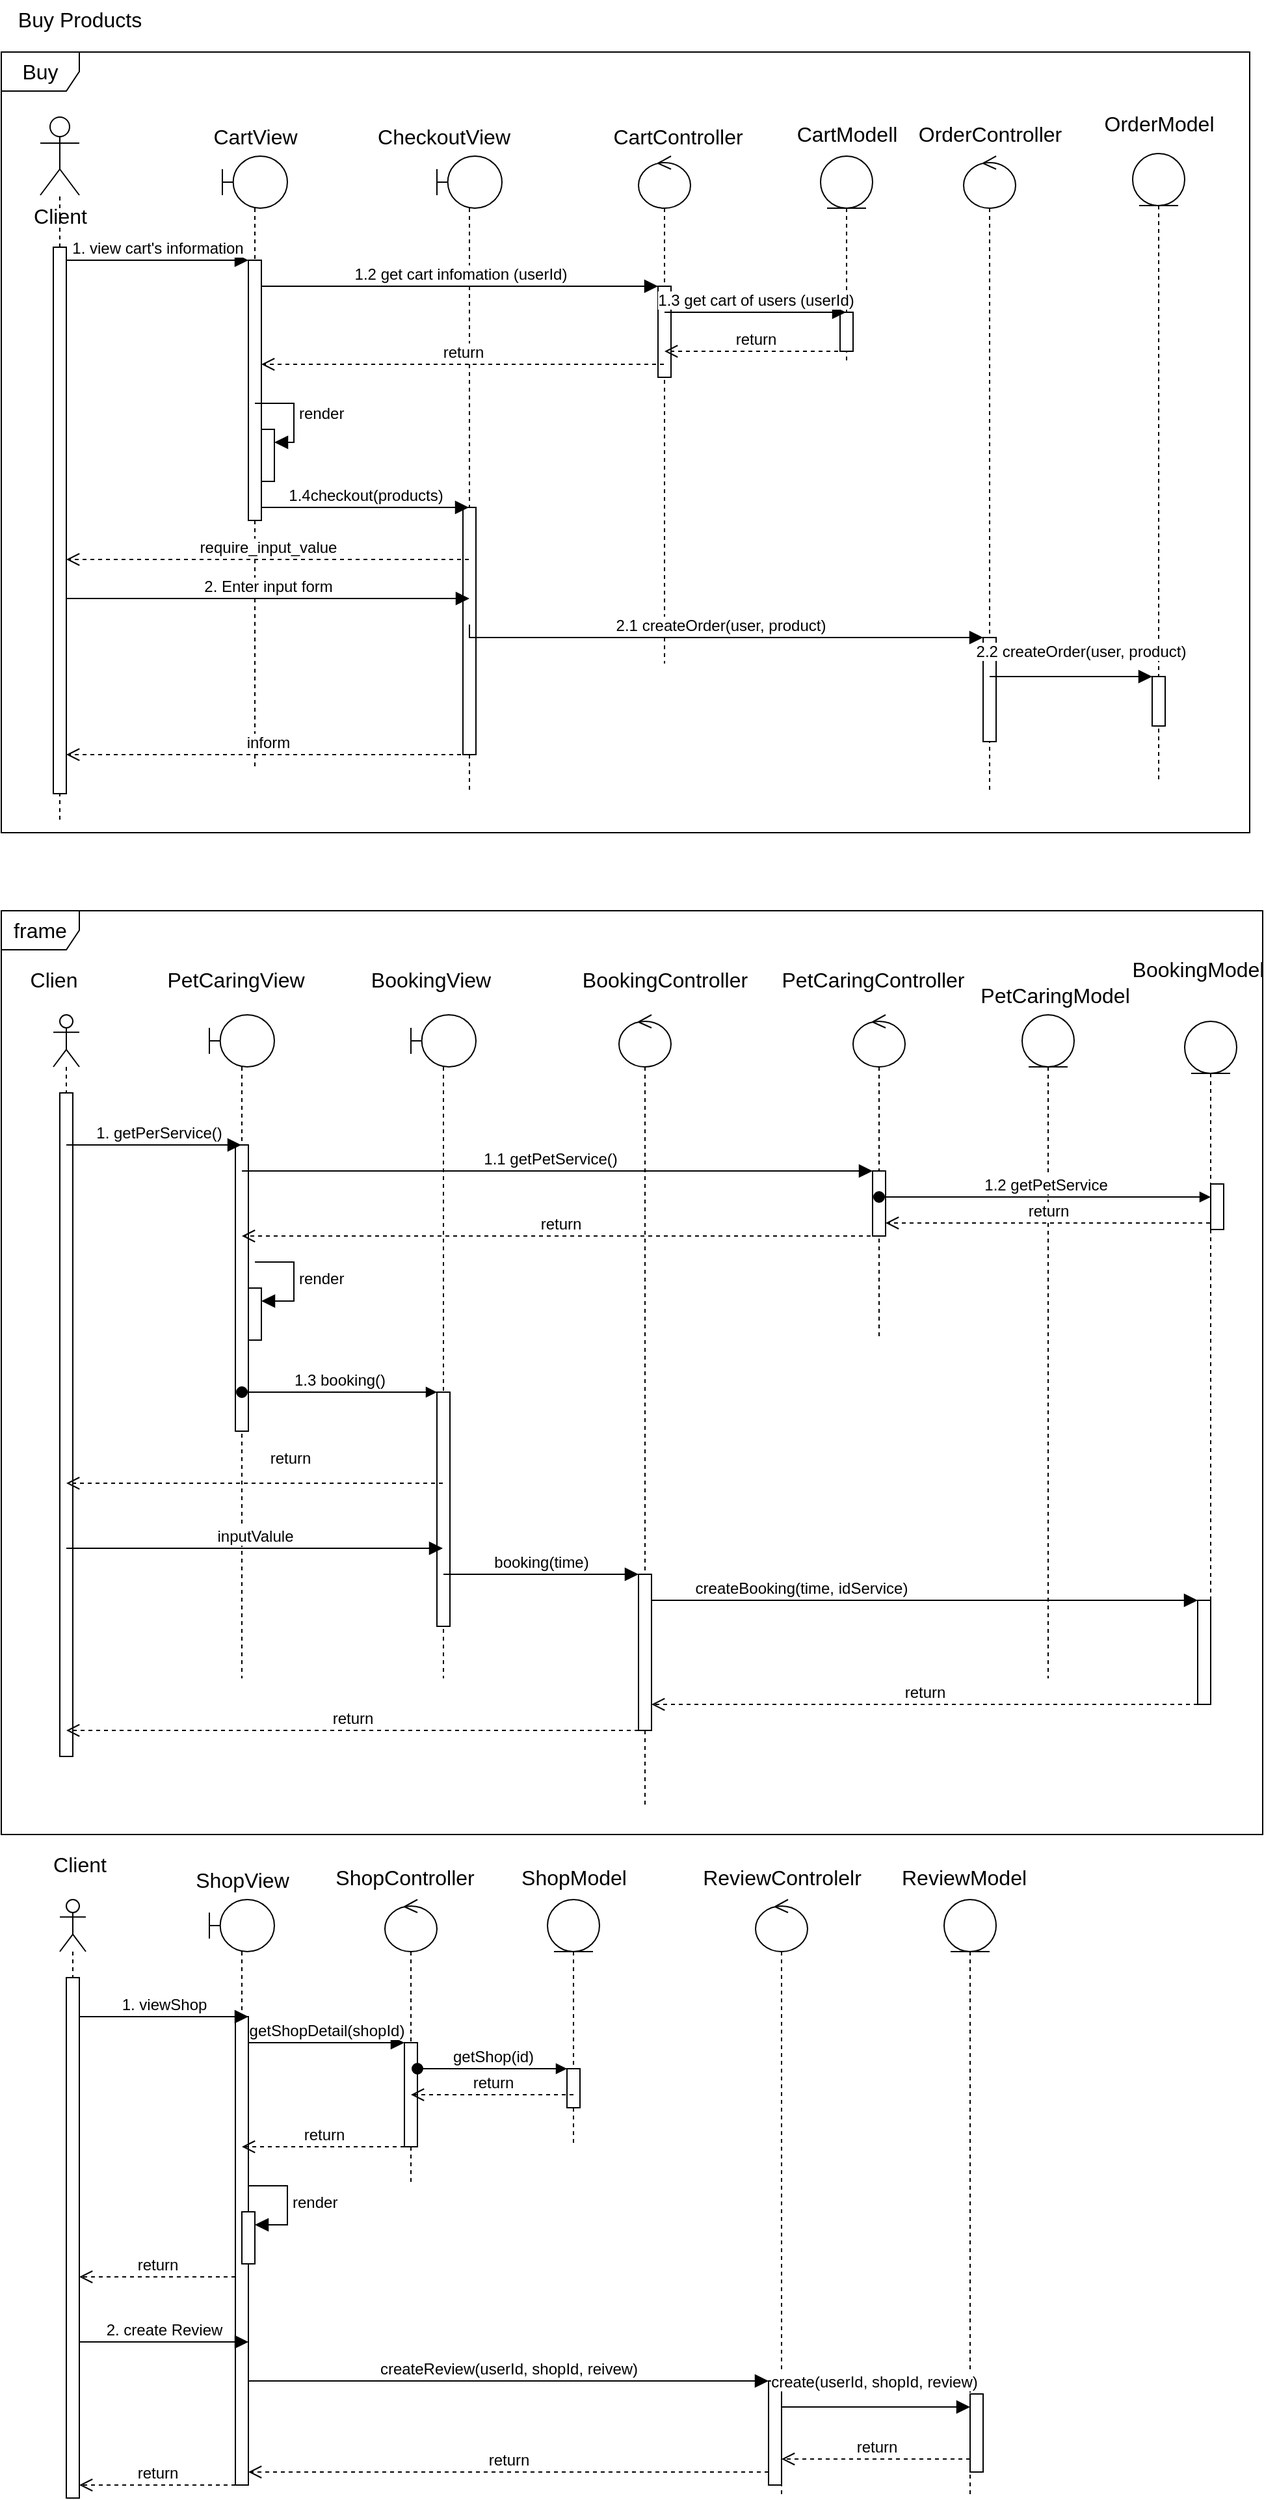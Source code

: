 <mxfile version="21.5.1" type="google">
  <diagram name="Page-1" id="2YBvvXClWsGukQMizWep">
    <mxGraphModel dx="1101" dy="1610" grid="1" gridSize="10" guides="1" tooltips="1" connect="1" arrows="1" fold="1" page="1" pageScale="1" pageWidth="850" pageHeight="1100" math="0" shadow="0">
      <root>
        <mxCell id="0" />
        <mxCell id="1" parent="0" />
        <mxCell id="BdEMzHyVJXGGS6ea9Wbk-1" value="Client" style="shape=umlActor;verticalLabelPosition=bottom;verticalAlign=top;html=1;outlineConnect=0;fontSize=16;" parent="1" vertex="1">
          <mxGeometry x="70" y="40" width="30" height="60" as="geometry" />
        </mxCell>
        <mxCell id="BdEMzHyVJXGGS6ea9Wbk-2" value="" style="endArrow=none;dashed=1;html=1;rounded=0;fontSize=12;startSize=8;endSize=8;curved=1;" parent="1" source="BdEMzHyVJXGGS6ea9Wbk-37" target="BdEMzHyVJXGGS6ea9Wbk-1" edge="1">
          <mxGeometry width="50" height="50" relative="1" as="geometry">
            <mxPoint x="85" y="400" as="sourcePoint" />
            <mxPoint x="260" y="280" as="targetPoint" />
          </mxGeometry>
        </mxCell>
        <mxCell id="BdEMzHyVJXGGS6ea9Wbk-13" value="" style="shape=umlLifeline;perimeter=lifelinePerimeter;whiteSpace=wrap;html=1;container=1;dropTarget=0;collapsible=0;recursiveResize=0;outlineConnect=0;portConstraint=eastwest;newEdgeStyle={&quot;edgeStyle&quot;:&quot;elbowEdgeStyle&quot;,&quot;elbow&quot;:&quot;vertical&quot;,&quot;curved&quot;:0,&quot;rounded&quot;:0};participant=umlBoundary;fontSize=16;" parent="1" vertex="1">
          <mxGeometry x="210" y="70" width="50" height="470" as="geometry" />
        </mxCell>
        <mxCell id="BdEMzHyVJXGGS6ea9Wbk-17" value="" style="html=1;points=[];perimeter=orthogonalPerimeter;outlineConnect=0;targetShapes=umlLifeline;portConstraint=eastwest;newEdgeStyle={&quot;edgeStyle&quot;:&quot;elbowEdgeStyle&quot;,&quot;elbow&quot;:&quot;vertical&quot;,&quot;curved&quot;:0,&quot;rounded&quot;:0};fontSize=16;" parent="BdEMzHyVJXGGS6ea9Wbk-13" vertex="1">
          <mxGeometry x="20" y="80" width="10" height="200" as="geometry" />
        </mxCell>
        <mxCell id="BdEMzHyVJXGGS6ea9Wbk-33" value="" style="html=1;points=[];perimeter=orthogonalPerimeter;outlineConnect=0;targetShapes=umlLifeline;portConstraint=eastwest;newEdgeStyle={&quot;edgeStyle&quot;:&quot;elbowEdgeStyle&quot;,&quot;elbow&quot;:&quot;vertical&quot;,&quot;curved&quot;:0,&quot;rounded&quot;:0};fontSize=16;" parent="BdEMzHyVJXGGS6ea9Wbk-13" vertex="1">
          <mxGeometry x="30" y="210" width="10" height="40" as="geometry" />
        </mxCell>
        <mxCell id="BdEMzHyVJXGGS6ea9Wbk-34" value="render" style="html=1;align=left;spacingLeft=2;endArrow=block;rounded=0;edgeStyle=orthogonalEdgeStyle;curved=0;rounded=0;fontSize=12;startSize=8;endSize=8;" parent="BdEMzHyVJXGGS6ea9Wbk-13" target="BdEMzHyVJXGGS6ea9Wbk-33" edge="1">
          <mxGeometry relative="1" as="geometry">
            <mxPoint x="25" y="190" as="sourcePoint" />
            <Array as="points">
              <mxPoint x="55" y="220" />
            </Array>
          </mxGeometry>
        </mxCell>
        <mxCell id="BdEMzHyVJXGGS6ea9Wbk-14" value="CartView" style="text;html=1;align=center;verticalAlign=middle;resizable=0;points=[];autosize=1;strokeColor=none;fillColor=none;fontSize=16;" parent="1" vertex="1">
          <mxGeometry x="190" y="40" width="90" height="30" as="geometry" />
        </mxCell>
        <mxCell id="BdEMzHyVJXGGS6ea9Wbk-15" value="" style="shape=umlLifeline;perimeter=lifelinePerimeter;whiteSpace=wrap;html=1;container=1;dropTarget=0;collapsible=0;recursiveResize=0;outlineConnect=0;portConstraint=eastwest;newEdgeStyle={&quot;edgeStyle&quot;:&quot;elbowEdgeStyle&quot;,&quot;elbow&quot;:&quot;vertical&quot;,&quot;curved&quot;:0,&quot;rounded&quot;:0};participant=umlBoundary;fontSize=16;size=40;" parent="1" vertex="1">
          <mxGeometry x="375" y="70" width="50" height="490" as="geometry" />
        </mxCell>
        <mxCell id="BdEMzHyVJXGGS6ea9Wbk-36" value="" style="html=1;points=[];perimeter=orthogonalPerimeter;outlineConnect=0;targetShapes=umlLifeline;portConstraint=eastwest;newEdgeStyle={&quot;edgeStyle&quot;:&quot;elbowEdgeStyle&quot;,&quot;elbow&quot;:&quot;vertical&quot;,&quot;curved&quot;:0,&quot;rounded&quot;:0};fontSize=16;" parent="BdEMzHyVJXGGS6ea9Wbk-15" vertex="1">
          <mxGeometry x="20" y="270" width="10" height="190" as="geometry" />
        </mxCell>
        <mxCell id="BdEMzHyVJXGGS6ea9Wbk-16" value="CheckoutView" style="text;html=1;align=center;verticalAlign=middle;resizable=0;points=[];autosize=1;strokeColor=none;fillColor=none;fontSize=16;" parent="1" vertex="1">
          <mxGeometry x="315" y="40" width="130" height="30" as="geometry" />
        </mxCell>
        <mxCell id="BdEMzHyVJXGGS6ea9Wbk-18" value="1. view cart&#39;s information" style="html=1;verticalAlign=bottom;endArrow=block;edgeStyle=elbowEdgeStyle;elbow=vertical;curved=0;rounded=0;fontSize=12;startSize=8;endSize=8;" parent="1" target="BdEMzHyVJXGGS6ea9Wbk-17" edge="1">
          <mxGeometry width="80" relative="1" as="geometry">
            <mxPoint x="90" y="150" as="sourcePoint" />
            <mxPoint x="440" y="280" as="targetPoint" />
          </mxGeometry>
        </mxCell>
        <mxCell id="BdEMzHyVJXGGS6ea9Wbk-19" value="" style="shape=umlLifeline;perimeter=lifelinePerimeter;whiteSpace=wrap;html=1;container=1;dropTarget=0;collapsible=0;recursiveResize=0;outlineConnect=0;portConstraint=eastwest;newEdgeStyle={&quot;edgeStyle&quot;:&quot;elbowEdgeStyle&quot;,&quot;elbow&quot;:&quot;vertical&quot;,&quot;curved&quot;:0,&quot;rounded&quot;:0};participant=umlControl;fontSize=16;size=40;" parent="1" vertex="1">
          <mxGeometry x="530" y="70" width="40" height="390" as="geometry" />
        </mxCell>
        <mxCell id="BdEMzHyVJXGGS6ea9Wbk-21" value="" style="html=1;points=[];perimeter=orthogonalPerimeter;outlineConnect=0;targetShapes=umlLifeline;portConstraint=eastwest;newEdgeStyle={&quot;edgeStyle&quot;:&quot;elbowEdgeStyle&quot;,&quot;elbow&quot;:&quot;vertical&quot;,&quot;curved&quot;:0,&quot;rounded&quot;:0};fontSize=16;" parent="BdEMzHyVJXGGS6ea9Wbk-19" vertex="1">
          <mxGeometry x="15" y="100" width="10" height="70" as="geometry" />
        </mxCell>
        <mxCell id="BdEMzHyVJXGGS6ea9Wbk-20" value="CartController" style="text;html=1;align=center;verticalAlign=middle;resizable=0;points=[];autosize=1;strokeColor=none;fillColor=none;fontSize=16;" parent="1" vertex="1">
          <mxGeometry x="500" y="40" width="120" height="30" as="geometry" />
        </mxCell>
        <mxCell id="BdEMzHyVJXGGS6ea9Wbk-22" value="1.2 get cart infomation (userId)" style="html=1;verticalAlign=bottom;endArrow=block;edgeStyle=elbowEdgeStyle;elbow=vertical;curved=0;rounded=0;fontSize=12;startSize=8;endSize=8;" parent="1" source="BdEMzHyVJXGGS6ea9Wbk-17" target="BdEMzHyVJXGGS6ea9Wbk-21" edge="1">
          <mxGeometry width="80" relative="1" as="geometry">
            <mxPoint x="360" y="280" as="sourcePoint" />
            <mxPoint x="440" y="280" as="targetPoint" />
            <Array as="points">
              <mxPoint x="460" y="170" />
              <mxPoint x="370" y="180" />
              <mxPoint x="290" y="210" />
            </Array>
          </mxGeometry>
        </mxCell>
        <mxCell id="BdEMzHyVJXGGS6ea9Wbk-26" value="" style="shape=umlLifeline;perimeter=lifelinePerimeter;whiteSpace=wrap;html=1;container=1;dropTarget=0;collapsible=0;recursiveResize=0;outlineConnect=0;portConstraint=eastwest;newEdgeStyle={&quot;edgeStyle&quot;:&quot;elbowEdgeStyle&quot;,&quot;elbow&quot;:&quot;vertical&quot;,&quot;curved&quot;:0,&quot;rounded&quot;:0};participant=umlEntity;fontSize=16;" parent="1" vertex="1">
          <mxGeometry x="670" y="70" width="40" height="160" as="geometry" />
        </mxCell>
        <mxCell id="BdEMzHyVJXGGS6ea9Wbk-28" value="" style="html=1;points=[];perimeter=orthogonalPerimeter;outlineConnect=0;targetShapes=umlLifeline;portConstraint=eastwest;newEdgeStyle={&quot;edgeStyle&quot;:&quot;elbowEdgeStyle&quot;,&quot;elbow&quot;:&quot;vertical&quot;,&quot;curved&quot;:0,&quot;rounded&quot;:0};fontSize=16;" parent="BdEMzHyVJXGGS6ea9Wbk-26" vertex="1">
          <mxGeometry x="15" y="120" width="10" height="30" as="geometry" />
        </mxCell>
        <mxCell id="BdEMzHyVJXGGS6ea9Wbk-27" value="CartModell" style="text;html=1;align=center;verticalAlign=middle;resizable=0;points=[];autosize=1;strokeColor=none;fillColor=none;fontSize=16;" parent="1" vertex="1">
          <mxGeometry x="640" y="38" width="100" height="30" as="geometry" />
        </mxCell>
        <mxCell id="BdEMzHyVJXGGS6ea9Wbk-30" value="1.3 get cart of users (userId)" style="html=1;verticalAlign=bottom;endArrow=block;edgeStyle=elbowEdgeStyle;elbow=vertical;curved=0;rounded=0;fontSize=12;startSize=8;endSize=8;" parent="1" source="BdEMzHyVJXGGS6ea9Wbk-19" target="BdEMzHyVJXGGS6ea9Wbk-26" edge="1">
          <mxGeometry width="80" relative="1" as="geometry">
            <mxPoint x="360" y="280" as="sourcePoint" />
            <mxPoint x="440" y="280" as="targetPoint" />
            <Array as="points">
              <mxPoint x="600" y="190" />
            </Array>
          </mxGeometry>
        </mxCell>
        <mxCell id="BdEMzHyVJXGGS6ea9Wbk-31" value="return" style="html=1;verticalAlign=bottom;endArrow=open;dashed=1;endSize=8;edgeStyle=elbowEdgeStyle;elbow=vertical;curved=0;rounded=0;fontSize=12;" parent="1" source="BdEMzHyVJXGGS6ea9Wbk-26" target="BdEMzHyVJXGGS6ea9Wbk-19" edge="1">
          <mxGeometry relative="1" as="geometry">
            <mxPoint x="440" y="280" as="sourcePoint" />
            <mxPoint x="360" y="280" as="targetPoint" />
            <Array as="points">
              <mxPoint x="620" y="220" />
            </Array>
          </mxGeometry>
        </mxCell>
        <mxCell id="BdEMzHyVJXGGS6ea9Wbk-32" value="return" style="html=1;verticalAlign=bottom;endArrow=open;dashed=1;endSize=8;edgeStyle=elbowEdgeStyle;elbow=vertical;curved=0;rounded=0;fontSize=12;" parent="1" source="BdEMzHyVJXGGS6ea9Wbk-19" target="BdEMzHyVJXGGS6ea9Wbk-17" edge="1">
          <mxGeometry relative="1" as="geometry">
            <mxPoint x="440" y="280" as="sourcePoint" />
            <mxPoint x="230" y="220" as="targetPoint" />
            <Array as="points">
              <mxPoint x="430" y="230" />
              <mxPoint x="480" y="240" />
            </Array>
          </mxGeometry>
        </mxCell>
        <mxCell id="BdEMzHyVJXGGS6ea9Wbk-35" value="1.4checkout(products)" style="html=1;verticalAlign=bottom;endArrow=block;edgeStyle=elbowEdgeStyle;elbow=vertical;curved=0;rounded=0;fontSize=12;startSize=8;endSize=8;" parent="1" source="BdEMzHyVJXGGS6ea9Wbk-17" target="BdEMzHyVJXGGS6ea9Wbk-15" edge="1">
          <mxGeometry width="80" relative="1" as="geometry">
            <mxPoint x="360" y="280" as="sourcePoint" />
            <mxPoint x="440" y="280" as="targetPoint" />
            <Array as="points">
              <mxPoint x="330" y="340" />
            </Array>
          </mxGeometry>
        </mxCell>
        <mxCell id="BdEMzHyVJXGGS6ea9Wbk-38" value="" style="endArrow=none;dashed=1;html=1;rounded=0;fontSize=12;startSize=8;endSize=8;curved=1;" parent="1" target="BdEMzHyVJXGGS6ea9Wbk-37" edge="1">
          <mxGeometry width="50" height="50" relative="1" as="geometry">
            <mxPoint x="85" y="580" as="sourcePoint" />
            <mxPoint x="85" y="100" as="targetPoint" />
          </mxGeometry>
        </mxCell>
        <mxCell id="BdEMzHyVJXGGS6ea9Wbk-37" value="" style="html=1;points=[];perimeter=orthogonalPerimeter;outlineConnect=0;targetShapes=umlLifeline;portConstraint=eastwest;newEdgeStyle={&quot;edgeStyle&quot;:&quot;elbowEdgeStyle&quot;,&quot;elbow&quot;:&quot;vertical&quot;,&quot;curved&quot;:0,&quot;rounded&quot;:0};fontSize=16;" parent="1" vertex="1">
          <mxGeometry x="80" y="140" width="10" height="420" as="geometry" />
        </mxCell>
        <mxCell id="BdEMzHyVJXGGS6ea9Wbk-39" value="require_input_value" style="html=1;verticalAlign=bottom;endArrow=open;dashed=1;endSize=8;edgeStyle=elbowEdgeStyle;elbow=vertical;curved=0;rounded=0;fontSize=12;" parent="1" source="BdEMzHyVJXGGS6ea9Wbk-15" target="BdEMzHyVJXGGS6ea9Wbk-37" edge="1">
          <mxGeometry x="0.002" relative="1" as="geometry">
            <mxPoint x="400" y="470" as="sourcePoint" />
            <mxPoint x="320" y="470" as="targetPoint" />
            <Array as="points">
              <mxPoint x="340" y="380" />
            </Array>
            <mxPoint as="offset" />
          </mxGeometry>
        </mxCell>
        <mxCell id="BdEMzHyVJXGGS6ea9Wbk-40" value="2. Enter input form" style="html=1;verticalAlign=bottom;endArrow=block;edgeStyle=elbowEdgeStyle;elbow=vertical;curved=0;rounded=0;fontSize=12;startSize=8;endSize=8;" parent="1" source="BdEMzHyVJXGGS6ea9Wbk-37" edge="1">
          <mxGeometry width="80" relative="1" as="geometry">
            <mxPoint x="320" y="470" as="sourcePoint" />
            <mxPoint x="400" y="410" as="targetPoint" />
            <Array as="points">
              <mxPoint x="340" y="410" />
              <mxPoint x="320" y="420" />
            </Array>
            <mxPoint as="offset" />
          </mxGeometry>
        </mxCell>
        <mxCell id="BdEMzHyVJXGGS6ea9Wbk-41" value="2.1 createOrder(user, product)" style="html=1;verticalAlign=bottom;endArrow=block;edgeStyle=elbowEdgeStyle;elbow=vertical;curved=0;rounded=0;fontSize=12;startSize=8;endSize=8;" parent="1" target="BdEMzHyVJXGGS6ea9Wbk-42" edge="1">
          <mxGeometry width="80" relative="1" as="geometry">
            <mxPoint x="400" y="430" as="sourcePoint" />
            <mxPoint x="400" y="470" as="targetPoint" />
            <Array as="points">
              <mxPoint x="380" y="440" />
            </Array>
          </mxGeometry>
        </mxCell>
        <mxCell id="BdEMzHyVJXGGS6ea9Wbk-43" value="" style="shape=umlLifeline;perimeter=lifelinePerimeter;whiteSpace=wrap;html=1;container=1;dropTarget=0;collapsible=0;recursiveResize=0;outlineConnect=0;portConstraint=eastwest;newEdgeStyle={&quot;edgeStyle&quot;:&quot;elbowEdgeStyle&quot;,&quot;elbow&quot;:&quot;vertical&quot;,&quot;curved&quot;:0,&quot;rounded&quot;:0};participant=umlEntity;fontSize=16;" parent="1" vertex="1">
          <mxGeometry x="910" y="68" width="40" height="482" as="geometry" />
        </mxCell>
        <mxCell id="BdEMzHyVJXGGS6ea9Wbk-48" value="" style="html=1;points=[];perimeter=orthogonalPerimeter;outlineConnect=0;targetShapes=umlLifeline;portConstraint=eastwest;newEdgeStyle={&quot;edgeStyle&quot;:&quot;elbowEdgeStyle&quot;,&quot;elbow&quot;:&quot;vertical&quot;,&quot;curved&quot;:0,&quot;rounded&quot;:0};fontSize=16;" parent="BdEMzHyVJXGGS6ea9Wbk-43" vertex="1">
          <mxGeometry x="15" y="402" width="10" height="38" as="geometry" />
        </mxCell>
        <mxCell id="BdEMzHyVJXGGS6ea9Wbk-44" value="OrderModel" style="text;html=1;align=center;verticalAlign=middle;resizable=0;points=[];autosize=1;strokeColor=none;fillColor=none;fontSize=16;" parent="1" vertex="1">
          <mxGeometry x="875" y="30" width="110" height="30" as="geometry" />
        </mxCell>
        <mxCell id="BdEMzHyVJXGGS6ea9Wbk-45" value="" style="shape=umlLifeline;perimeter=lifelinePerimeter;whiteSpace=wrap;html=1;container=1;dropTarget=0;collapsible=0;recursiveResize=0;outlineConnect=0;portConstraint=eastwest;newEdgeStyle={&quot;edgeStyle&quot;:&quot;elbowEdgeStyle&quot;,&quot;elbow&quot;:&quot;vertical&quot;,&quot;curved&quot;:0,&quot;rounded&quot;:0};participant=umlControl;fontSize=16;" parent="1" vertex="1">
          <mxGeometry x="780" y="70" width="40" height="490" as="geometry" />
        </mxCell>
        <mxCell id="BdEMzHyVJXGGS6ea9Wbk-42" value="" style="html=1;points=[];perimeter=orthogonalPerimeter;outlineConnect=0;targetShapes=umlLifeline;portConstraint=eastwest;newEdgeStyle={&quot;edgeStyle&quot;:&quot;elbowEdgeStyle&quot;,&quot;elbow&quot;:&quot;vertical&quot;,&quot;curved&quot;:0,&quot;rounded&quot;:0};fontSize=16;" parent="BdEMzHyVJXGGS6ea9Wbk-45" vertex="1">
          <mxGeometry x="15" y="370" width="10" height="80" as="geometry" />
        </mxCell>
        <mxCell id="BdEMzHyVJXGGS6ea9Wbk-46" value="OrderController" style="text;html=1;align=center;verticalAlign=middle;resizable=0;points=[];autosize=1;strokeColor=none;fillColor=none;fontSize=16;" parent="1" vertex="1">
          <mxGeometry x="735" y="38" width="130" height="30" as="geometry" />
        </mxCell>
        <mxCell id="BdEMzHyVJXGGS6ea9Wbk-47" value="2.2 createOrder(user, product)" style="html=1;verticalAlign=bottom;endArrow=block;edgeStyle=elbowEdgeStyle;elbow=vertical;curved=0;rounded=0;fontSize=12;startSize=8;endSize=8;" parent="1" target="BdEMzHyVJXGGS6ea9Wbk-48" edge="1">
          <mxGeometry x="0.122" y="10" width="80" relative="1" as="geometry">
            <mxPoint x="800" y="470" as="sourcePoint" />
            <mxPoint x="820" y="470" as="targetPoint" />
            <Array as="points" />
            <mxPoint as="offset" />
          </mxGeometry>
        </mxCell>
        <mxCell id="BdEMzHyVJXGGS6ea9Wbk-49" value="inform" style="html=1;verticalAlign=bottom;endArrow=open;dashed=1;endSize=8;edgeStyle=elbowEdgeStyle;elbow=vertical;curved=0;rounded=0;fontSize=12;" parent="1" source="BdEMzHyVJXGGS6ea9Wbk-15" target="BdEMzHyVJXGGS6ea9Wbk-37" edge="1">
          <mxGeometry relative="1" as="geometry">
            <mxPoint x="510" y="470" as="sourcePoint" />
            <mxPoint x="430" y="470" as="targetPoint" />
            <Array as="points">
              <mxPoint x="170" y="530" />
              <mxPoint x="300" y="470" />
            </Array>
          </mxGeometry>
        </mxCell>
        <mxCell id="BdEMzHyVJXGGS6ea9Wbk-50" value="Buy Products" style="text;html=1;align=center;verticalAlign=middle;resizable=0;points=[];autosize=1;strokeColor=none;fillColor=none;fontSize=16;" parent="1" vertex="1">
          <mxGeometry x="40" y="-50" width="120" height="30" as="geometry" />
        </mxCell>
        <mxCell id="BdEMzHyVJXGGS6ea9Wbk-51" value="Buy" style="shape=umlFrame;whiteSpace=wrap;html=1;pointerEvents=0;fontSize=16;" parent="1" vertex="1">
          <mxGeometry x="40" y="-10" width="960" height="600" as="geometry" />
        </mxCell>
        <mxCell id="BdEMzHyVJXGGS6ea9Wbk-53" value="" style="shape=umlLifeline;perimeter=lifelinePerimeter;whiteSpace=wrap;html=1;container=1;dropTarget=0;collapsible=0;recursiveResize=0;outlineConnect=0;portConstraint=eastwest;newEdgeStyle={&quot;edgeStyle&quot;:&quot;elbowEdgeStyle&quot;,&quot;elbow&quot;:&quot;vertical&quot;,&quot;curved&quot;:0,&quot;rounded&quot;:0};participant=umlActor;fontSize=16;" parent="1" vertex="1">
          <mxGeometry x="80" y="730" width="20" height="570" as="geometry" />
        </mxCell>
        <mxCell id="BdEMzHyVJXGGS6ea9Wbk-63" value="" style="html=1;points=[];perimeter=orthogonalPerimeter;outlineConnect=0;targetShapes=umlLifeline;portConstraint=eastwest;newEdgeStyle={&quot;edgeStyle&quot;:&quot;elbowEdgeStyle&quot;,&quot;elbow&quot;:&quot;vertical&quot;,&quot;curved&quot;:0,&quot;rounded&quot;:0};fontSize=16;" parent="BdEMzHyVJXGGS6ea9Wbk-53" vertex="1">
          <mxGeometry x="5" y="60" width="10" height="510" as="geometry" />
        </mxCell>
        <mxCell id="BdEMzHyVJXGGS6ea9Wbk-54" value="" style="shape=umlLifeline;perimeter=lifelinePerimeter;whiteSpace=wrap;html=1;container=1;dropTarget=0;collapsible=0;recursiveResize=0;outlineConnect=0;portConstraint=eastwest;newEdgeStyle={&quot;edgeStyle&quot;:&quot;elbowEdgeStyle&quot;,&quot;elbow&quot;:&quot;vertical&quot;,&quot;curved&quot;:0,&quot;rounded&quot;:0};participant=umlBoundary;fontSize=16;" parent="1" vertex="1">
          <mxGeometry x="200" y="730" width="50" height="510" as="geometry" />
        </mxCell>
        <mxCell id="BdEMzHyVJXGGS6ea9Wbk-64" value="" style="html=1;points=[];perimeter=orthogonalPerimeter;outlineConnect=0;targetShapes=umlLifeline;portConstraint=eastwest;newEdgeStyle={&quot;edgeStyle&quot;:&quot;elbowEdgeStyle&quot;,&quot;elbow&quot;:&quot;vertical&quot;,&quot;curved&quot;:0,&quot;rounded&quot;:0};fontSize=16;" parent="BdEMzHyVJXGGS6ea9Wbk-54" vertex="1">
          <mxGeometry x="20" y="100" width="10" height="220" as="geometry" />
        </mxCell>
        <mxCell id="BdEMzHyVJXGGS6ea9Wbk-78" value="" style="html=1;points=[];perimeter=orthogonalPerimeter;outlineConnect=0;targetShapes=umlLifeline;portConstraint=eastwest;newEdgeStyle={&quot;edgeStyle&quot;:&quot;elbowEdgeStyle&quot;,&quot;elbow&quot;:&quot;vertical&quot;,&quot;curved&quot;:0,&quot;rounded&quot;:0};fontSize=16;" parent="BdEMzHyVJXGGS6ea9Wbk-54" vertex="1">
          <mxGeometry x="30" y="210" width="10" height="40" as="geometry" />
        </mxCell>
        <mxCell id="BdEMzHyVJXGGS6ea9Wbk-79" value="render" style="html=1;align=left;spacingLeft=2;endArrow=block;rounded=0;edgeStyle=orthogonalEdgeStyle;curved=0;rounded=0;fontSize=12;startSize=8;endSize=8;" parent="BdEMzHyVJXGGS6ea9Wbk-54" target="BdEMzHyVJXGGS6ea9Wbk-78" edge="1">
          <mxGeometry relative="1" as="geometry">
            <mxPoint x="35" y="190" as="sourcePoint" />
            <Array as="points">
              <mxPoint x="65" y="220" />
            </Array>
          </mxGeometry>
        </mxCell>
        <mxCell id="BdEMzHyVJXGGS6ea9Wbk-55" value="" style="shape=umlLifeline;perimeter=lifelinePerimeter;whiteSpace=wrap;html=1;container=1;dropTarget=0;collapsible=0;recursiveResize=0;outlineConnect=0;portConstraint=eastwest;newEdgeStyle={&quot;edgeStyle&quot;:&quot;elbowEdgeStyle&quot;,&quot;elbow&quot;:&quot;vertical&quot;,&quot;curved&quot;:0,&quot;rounded&quot;:0};participant=umlBoundary;fontSize=16;" parent="1" vertex="1">
          <mxGeometry x="355" y="730" width="50" height="510" as="geometry" />
        </mxCell>
        <mxCell id="BdEMzHyVJXGGS6ea9Wbk-82" value="" style="html=1;points=[];perimeter=orthogonalPerimeter;outlineConnect=0;targetShapes=umlLifeline;portConstraint=eastwest;newEdgeStyle={&quot;edgeStyle&quot;:&quot;elbowEdgeStyle&quot;,&quot;elbow&quot;:&quot;vertical&quot;,&quot;curved&quot;:0,&quot;rounded&quot;:0};fontSize=16;" parent="BdEMzHyVJXGGS6ea9Wbk-55" vertex="1">
          <mxGeometry x="20" y="290" width="10" height="180" as="geometry" />
        </mxCell>
        <mxCell id="BdEMzHyVJXGGS6ea9Wbk-56" value="" style="shape=umlLifeline;perimeter=lifelinePerimeter;whiteSpace=wrap;html=1;container=1;dropTarget=0;collapsible=0;recursiveResize=0;outlineConnect=0;portConstraint=eastwest;newEdgeStyle={&quot;edgeStyle&quot;:&quot;elbowEdgeStyle&quot;,&quot;elbow&quot;:&quot;vertical&quot;,&quot;curved&quot;:0,&quot;rounded&quot;:0};participant=umlControl;fontSize=16;" parent="1" vertex="1">
          <mxGeometry x="515" y="730" width="40" height="610" as="geometry" />
        </mxCell>
        <mxCell id="BdEMzHyVJXGGS6ea9Wbk-87" value="" style="html=1;points=[];perimeter=orthogonalPerimeter;outlineConnect=0;targetShapes=umlLifeline;portConstraint=eastwest;newEdgeStyle={&quot;edgeStyle&quot;:&quot;elbowEdgeStyle&quot;,&quot;elbow&quot;:&quot;vertical&quot;,&quot;curved&quot;:0,&quot;rounded&quot;:0};fontSize=16;" parent="BdEMzHyVJXGGS6ea9Wbk-56" vertex="1">
          <mxGeometry x="15" y="430" width="10" height="120" as="geometry" />
        </mxCell>
        <mxCell id="BdEMzHyVJXGGS6ea9Wbk-57" value="" style="shape=umlLifeline;perimeter=lifelinePerimeter;whiteSpace=wrap;html=1;container=1;dropTarget=0;collapsible=0;recursiveResize=0;outlineConnect=0;portConstraint=eastwest;newEdgeStyle={&quot;edgeStyle&quot;:&quot;elbowEdgeStyle&quot;,&quot;elbow&quot;:&quot;vertical&quot;,&quot;curved&quot;:0,&quot;rounded&quot;:0};participant=umlEntity;fontSize=16;" parent="1" vertex="1">
          <mxGeometry x="950" y="735" width="40" height="525" as="geometry" />
        </mxCell>
        <mxCell id="BdEMzHyVJXGGS6ea9Wbk-73" value="" style="html=1;points=[];perimeter=orthogonalPerimeter;outlineConnect=0;targetShapes=umlLifeline;portConstraint=eastwest;newEdgeStyle={&quot;edgeStyle&quot;:&quot;elbowEdgeStyle&quot;,&quot;elbow&quot;:&quot;vertical&quot;,&quot;curved&quot;:0,&quot;rounded&quot;:0};fontSize=16;" parent="BdEMzHyVJXGGS6ea9Wbk-57" vertex="1">
          <mxGeometry x="20" y="125" width="10" height="35" as="geometry" />
        </mxCell>
        <mxCell id="BdEMzHyVJXGGS6ea9Wbk-89" value="" style="html=1;points=[];perimeter=orthogonalPerimeter;outlineConnect=0;targetShapes=umlLifeline;portConstraint=eastwest;newEdgeStyle={&quot;edgeStyle&quot;:&quot;elbowEdgeStyle&quot;,&quot;elbow&quot;:&quot;vertical&quot;,&quot;curved&quot;:0,&quot;rounded&quot;:0};fontSize=16;" parent="BdEMzHyVJXGGS6ea9Wbk-57" vertex="1">
          <mxGeometry x="10" y="445" width="10" height="80" as="geometry" />
        </mxCell>
        <mxCell id="BdEMzHyVJXGGS6ea9Wbk-90" value="createBooking(time, idService)" style="html=1;verticalAlign=bottom;endArrow=block;edgeStyle=elbowEdgeStyle;elbow=vertical;curved=0;rounded=0;fontSize=12;startSize=8;endSize=8;" parent="BdEMzHyVJXGGS6ea9Wbk-57" target="BdEMzHyVJXGGS6ea9Wbk-89" edge="1">
          <mxGeometry relative="1" as="geometry">
            <mxPoint x="-220" y="445" as="sourcePoint" />
            <Array as="points">
              <mxPoint x="-410" y="445" />
            </Array>
          </mxGeometry>
        </mxCell>
        <mxCell id="BdEMzHyVJXGGS6ea9Wbk-58" value="PetCaringView" style="text;html=1;align=center;verticalAlign=middle;resizable=0;points=[];autosize=1;strokeColor=none;fillColor=none;fontSize=16;" parent="1" vertex="1">
          <mxGeometry x="155" y="688" width="130" height="30" as="geometry" />
        </mxCell>
        <mxCell id="BdEMzHyVJXGGS6ea9Wbk-59" value="Clien" style="text;html=1;align=center;verticalAlign=middle;resizable=0;points=[];autosize=1;strokeColor=none;fillColor=none;fontSize=16;" parent="1" vertex="1">
          <mxGeometry x="50" y="688" width="60" height="30" as="geometry" />
        </mxCell>
        <mxCell id="BdEMzHyVJXGGS6ea9Wbk-60" value="BookingView" style="text;html=1;align=center;verticalAlign=middle;resizable=0;points=[];autosize=1;strokeColor=none;fillColor=none;fontSize=16;" parent="1" vertex="1">
          <mxGeometry x="310" y="688" width="120" height="30" as="geometry" />
        </mxCell>
        <mxCell id="BdEMzHyVJXGGS6ea9Wbk-61" value="BookingController" style="text;html=1;align=center;verticalAlign=middle;resizable=0;points=[];autosize=1;strokeColor=none;fillColor=none;fontSize=16;" parent="1" vertex="1">
          <mxGeometry x="475" y="688" width="150" height="30" as="geometry" />
        </mxCell>
        <mxCell id="BdEMzHyVJXGGS6ea9Wbk-62" value="BookingModel" style="text;html=1;align=center;verticalAlign=middle;resizable=0;points=[];autosize=1;strokeColor=none;fillColor=none;fontSize=16;" parent="1" vertex="1">
          <mxGeometry x="900" y="680" width="120" height="30" as="geometry" />
        </mxCell>
        <mxCell id="BdEMzHyVJXGGS6ea9Wbk-65" value="1. getPerService()" style="html=1;verticalAlign=bottom;endArrow=block;edgeStyle=elbowEdgeStyle;elbow=vertical;curved=0;rounded=0;fontSize=12;startSize=8;endSize=8;" parent="1" source="BdEMzHyVJXGGS6ea9Wbk-53" target="BdEMzHyVJXGGS6ea9Wbk-54" edge="1">
          <mxGeometry x="0.051" width="80" relative="1" as="geometry">
            <mxPoint x="390" y="810" as="sourcePoint" />
            <mxPoint x="470" y="810" as="targetPoint" />
            <Array as="points">
              <mxPoint x="170" y="830" />
            </Array>
            <mxPoint as="offset" />
          </mxGeometry>
        </mxCell>
        <mxCell id="BdEMzHyVJXGGS6ea9Wbk-66" value="" style="shape=umlLifeline;perimeter=lifelinePerimeter;whiteSpace=wrap;html=1;container=1;dropTarget=0;collapsible=0;recursiveResize=0;outlineConnect=0;portConstraint=eastwest;newEdgeStyle={&quot;edgeStyle&quot;:&quot;elbowEdgeStyle&quot;,&quot;elbow&quot;:&quot;vertical&quot;,&quot;curved&quot;:0,&quot;rounded&quot;:0};participant=umlControl;fontSize=16;" parent="1" vertex="1">
          <mxGeometry x="695" y="730" width="40" height="250" as="geometry" />
        </mxCell>
        <mxCell id="BdEMzHyVJXGGS6ea9Wbk-71" value="" style="html=1;points=[];perimeter=orthogonalPerimeter;outlineConnect=0;targetShapes=umlLifeline;portConstraint=eastwest;newEdgeStyle={&quot;edgeStyle&quot;:&quot;elbowEdgeStyle&quot;,&quot;elbow&quot;:&quot;vertical&quot;,&quot;curved&quot;:0,&quot;rounded&quot;:0};fontSize=16;" parent="BdEMzHyVJXGGS6ea9Wbk-66" vertex="1">
          <mxGeometry x="15" y="120" width="10" height="50" as="geometry" />
        </mxCell>
        <mxCell id="BdEMzHyVJXGGS6ea9Wbk-67" value="PetCaringController" style="text;html=1;align=center;verticalAlign=middle;resizable=0;points=[];autosize=1;strokeColor=none;fillColor=none;fontSize=16;" parent="1" vertex="1">
          <mxGeometry x="630" y="688" width="160" height="30" as="geometry" />
        </mxCell>
        <mxCell id="BdEMzHyVJXGGS6ea9Wbk-68" value="" style="shape=umlLifeline;perimeter=lifelinePerimeter;whiteSpace=wrap;html=1;container=1;dropTarget=0;collapsible=0;recursiveResize=0;outlineConnect=0;portConstraint=eastwest;newEdgeStyle={&quot;edgeStyle&quot;:&quot;elbowEdgeStyle&quot;,&quot;elbow&quot;:&quot;vertical&quot;,&quot;curved&quot;:0,&quot;rounded&quot;:0};participant=umlEntity;fontSize=16;" parent="1" vertex="1">
          <mxGeometry x="825" y="730" width="40" height="510" as="geometry" />
        </mxCell>
        <mxCell id="BdEMzHyVJXGGS6ea9Wbk-69" value="PetCaringModel" style="text;html=1;align=center;verticalAlign=middle;resizable=0;points=[];autosize=1;strokeColor=none;fillColor=none;fontSize=16;" parent="1" vertex="1">
          <mxGeometry x="780" y="700" width="140" height="30" as="geometry" />
        </mxCell>
        <mxCell id="BdEMzHyVJXGGS6ea9Wbk-70" value="1.1 getPetService()" style="html=1;verticalAlign=bottom;endArrow=block;edgeStyle=elbowEdgeStyle;elbow=vertical;curved=0;rounded=0;fontSize=12;startSize=8;endSize=8;" parent="1" source="BdEMzHyVJXGGS6ea9Wbk-54" target="BdEMzHyVJXGGS6ea9Wbk-71" edge="1">
          <mxGeometry x="-0.028" width="80" relative="1" as="geometry">
            <mxPoint x="480" y="810" as="sourcePoint" />
            <mxPoint x="560" y="810" as="targetPoint" />
            <Array as="points">
              <mxPoint x="590" y="850" />
            </Array>
            <mxPoint x="1" as="offset" />
          </mxGeometry>
        </mxCell>
        <mxCell id="BdEMzHyVJXGGS6ea9Wbk-74" value="1.2 getPetService" style="html=1;verticalAlign=bottom;startArrow=oval;endArrow=block;startSize=8;edgeStyle=elbowEdgeStyle;elbow=vertical;curved=0;rounded=0;fontSize=12;" parent="1" source="BdEMzHyVJXGGS6ea9Wbk-66" target="BdEMzHyVJXGGS6ea9Wbk-73" edge="1">
          <mxGeometry relative="1" as="geometry">
            <mxPoint x="910" y="860" as="sourcePoint" />
            <Array as="points">
              <mxPoint x="930" y="870" />
            </Array>
          </mxGeometry>
        </mxCell>
        <mxCell id="BdEMzHyVJXGGS6ea9Wbk-76" value="return" style="html=1;verticalAlign=bottom;endArrow=open;dashed=1;endSize=8;edgeStyle=elbowEdgeStyle;elbow=vertical;curved=0;rounded=0;fontSize=12;" parent="1" source="BdEMzHyVJXGGS6ea9Wbk-57" target="BdEMzHyVJXGGS6ea9Wbk-71" edge="1">
          <mxGeometry relative="1" as="geometry">
            <mxPoint x="560" y="810" as="sourcePoint" />
            <mxPoint x="480" y="810" as="targetPoint" />
            <Array as="points">
              <mxPoint x="870" y="890" />
            </Array>
          </mxGeometry>
        </mxCell>
        <mxCell id="BdEMzHyVJXGGS6ea9Wbk-77" value="return" style="html=1;verticalAlign=bottom;endArrow=open;dashed=1;endSize=8;edgeStyle=elbowEdgeStyle;elbow=vertical;curved=0;rounded=0;fontSize=12;" parent="1" source="BdEMzHyVJXGGS6ea9Wbk-66" target="BdEMzHyVJXGGS6ea9Wbk-54" edge="1">
          <mxGeometry relative="1" as="geometry">
            <mxPoint x="980" y="900" as="sourcePoint" />
            <mxPoint x="730" y="900" as="targetPoint" />
            <Array as="points">
              <mxPoint x="480" y="900" />
            </Array>
          </mxGeometry>
        </mxCell>
        <mxCell id="BdEMzHyVJXGGS6ea9Wbk-83" value="1.3 booking()" style="html=1;verticalAlign=bottom;startArrow=oval;endArrow=block;startSize=8;edgeStyle=elbowEdgeStyle;elbow=vertical;curved=0;rounded=0;fontSize=12;" parent="1" source="BdEMzHyVJXGGS6ea9Wbk-54" target="BdEMzHyVJXGGS6ea9Wbk-82" edge="1">
          <mxGeometry relative="1" as="geometry">
            <mxPoint x="315" y="1020" as="sourcePoint" />
            <Array as="points">
              <mxPoint x="330" y="1020" />
            </Array>
          </mxGeometry>
        </mxCell>
        <mxCell id="BdEMzHyVJXGGS6ea9Wbk-84" value="return" style="html=1;verticalAlign=bottom;endArrow=open;dashed=1;endSize=8;edgeStyle=elbowEdgeStyle;elbow=vertical;curved=0;rounded=0;fontSize=12;" parent="1" source="BdEMzHyVJXGGS6ea9Wbk-55" target="BdEMzHyVJXGGS6ea9Wbk-53" edge="1">
          <mxGeometry x="-0.179" y="-10" relative="1" as="geometry">
            <mxPoint x="560" y="810" as="sourcePoint" />
            <mxPoint x="480" y="810" as="targetPoint" />
            <Array as="points">
              <mxPoint x="270" y="1090" />
              <mxPoint x="510" y="810" />
            </Array>
            <mxPoint x="1" as="offset" />
          </mxGeometry>
        </mxCell>
        <mxCell id="BdEMzHyVJXGGS6ea9Wbk-85" value="inputValule" style="html=1;verticalAlign=bottom;endArrow=block;edgeStyle=elbowEdgeStyle;elbow=vertical;curved=0;rounded=0;fontSize=12;startSize=8;endSize=8;" parent="1" source="BdEMzHyVJXGGS6ea9Wbk-53" target="BdEMzHyVJXGGS6ea9Wbk-55" edge="1">
          <mxGeometry width="80" relative="1" as="geometry">
            <mxPoint x="520" y="1130" as="sourcePoint" />
            <mxPoint x="600" y="1130" as="targetPoint" />
            <Array as="points">
              <mxPoint x="280" y="1140" />
            </Array>
          </mxGeometry>
        </mxCell>
        <mxCell id="BdEMzHyVJXGGS6ea9Wbk-86" value="booking(time)" style="html=1;verticalAlign=bottom;endArrow=block;edgeStyle=elbowEdgeStyle;elbow=vertical;curved=0;rounded=0;fontSize=12;startSize=8;endSize=8;" parent="1" source="BdEMzHyVJXGGS6ea9Wbk-55" target="BdEMzHyVJXGGS6ea9Wbk-87" edge="1">
          <mxGeometry width="80" relative="1" as="geometry">
            <mxPoint x="550" y="1020" as="sourcePoint" />
            <mxPoint x="630" y="1020" as="targetPoint" />
            <Array as="points">
              <mxPoint x="468" y="1160" />
            </Array>
          </mxGeometry>
        </mxCell>
        <mxCell id="BdEMzHyVJXGGS6ea9Wbk-91" value="return" style="html=1;verticalAlign=bottom;endArrow=open;dashed=1;endSize=8;edgeStyle=elbowEdgeStyle;elbow=vertical;curved=0;rounded=0;fontSize=12;" parent="1" source="BdEMzHyVJXGGS6ea9Wbk-89" target="BdEMzHyVJXGGS6ea9Wbk-87" edge="1">
          <mxGeometry relative="1" as="geometry">
            <mxPoint x="890" y="1255" as="targetPoint" />
            <Array as="points">
              <mxPoint x="790" y="1260" />
            </Array>
          </mxGeometry>
        </mxCell>
        <mxCell id="BdEMzHyVJXGGS6ea9Wbk-92" value="return" style="html=1;verticalAlign=bottom;endArrow=open;dashed=1;endSize=8;edgeStyle=elbowEdgeStyle;elbow=vertical;curved=0;rounded=0;fontSize=12;" parent="1" source="BdEMzHyVJXGGS6ea9Wbk-87" target="BdEMzHyVJXGGS6ea9Wbk-53" edge="1">
          <mxGeometry relative="1" as="geometry">
            <mxPoint x="630" y="1020" as="sourcePoint" />
            <mxPoint x="550" y="1020" as="targetPoint" />
            <Array as="points">
              <mxPoint x="440" y="1280" />
            </Array>
          </mxGeometry>
        </mxCell>
        <mxCell id="BdEMzHyVJXGGS6ea9Wbk-94" value="frame" style="shape=umlFrame;whiteSpace=wrap;html=1;pointerEvents=0;fontSize=16;" parent="1" vertex="1">
          <mxGeometry x="40" y="650" width="970" height="710" as="geometry" />
        </mxCell>
        <mxCell id="BdEMzHyVJXGGS6ea9Wbk-96" value="" style="shape=umlLifeline;perimeter=lifelinePerimeter;whiteSpace=wrap;html=1;container=1;dropTarget=0;collapsible=0;recursiveResize=0;outlineConnect=0;portConstraint=eastwest;newEdgeStyle={&quot;edgeStyle&quot;:&quot;elbowEdgeStyle&quot;,&quot;elbow&quot;:&quot;vertical&quot;,&quot;curved&quot;:0,&quot;rounded&quot;:0};participant=umlActor;fontSize=16;" parent="1" vertex="1">
          <mxGeometry x="85" y="1410" width="20" height="460" as="geometry" />
        </mxCell>
        <mxCell id="BdEMzHyVJXGGS6ea9Wbk-103" value="" style="html=1;points=[];perimeter=orthogonalPerimeter;outlineConnect=0;targetShapes=umlLifeline;portConstraint=eastwest;newEdgeStyle={&quot;edgeStyle&quot;:&quot;elbowEdgeStyle&quot;,&quot;elbow&quot;:&quot;vertical&quot;,&quot;curved&quot;:0,&quot;rounded&quot;:0};fontSize=16;" parent="BdEMzHyVJXGGS6ea9Wbk-96" vertex="1">
          <mxGeometry x="5" y="60" width="10" height="400" as="geometry" />
        </mxCell>
        <mxCell id="BdEMzHyVJXGGS6ea9Wbk-97" value="" style="shape=umlLifeline;perimeter=lifelinePerimeter;whiteSpace=wrap;html=1;container=1;dropTarget=0;collapsible=0;recursiveResize=0;outlineConnect=0;portConstraint=eastwest;newEdgeStyle={&quot;edgeStyle&quot;:&quot;elbowEdgeStyle&quot;,&quot;elbow&quot;:&quot;vertical&quot;,&quot;curved&quot;:0,&quot;rounded&quot;:0};participant=umlBoundary;fontSize=16;" parent="1" vertex="1">
          <mxGeometry x="200" y="1410" width="50" height="450" as="geometry" />
        </mxCell>
        <mxCell id="BdEMzHyVJXGGS6ea9Wbk-104" value="" style="html=1;points=[];perimeter=orthogonalPerimeter;outlineConnect=0;targetShapes=umlLifeline;portConstraint=eastwest;newEdgeStyle={&quot;edgeStyle&quot;:&quot;elbowEdgeStyle&quot;,&quot;elbow&quot;:&quot;vertical&quot;,&quot;curved&quot;:0,&quot;rounded&quot;:0};fontSize=16;" parent="BdEMzHyVJXGGS6ea9Wbk-97" vertex="1">
          <mxGeometry x="20" y="90" width="10" height="360" as="geometry" />
        </mxCell>
        <mxCell id="BdEMzHyVJXGGS6ea9Wbk-112" value="" style="html=1;points=[];perimeter=orthogonalPerimeter;outlineConnect=0;targetShapes=umlLifeline;portConstraint=eastwest;newEdgeStyle={&quot;edgeStyle&quot;:&quot;elbowEdgeStyle&quot;,&quot;elbow&quot;:&quot;vertical&quot;,&quot;curved&quot;:0,&quot;rounded&quot;:0};fontSize=16;" parent="BdEMzHyVJXGGS6ea9Wbk-97" vertex="1">
          <mxGeometry x="25" y="240" width="10" height="40" as="geometry" />
        </mxCell>
        <mxCell id="BdEMzHyVJXGGS6ea9Wbk-113" value="render" style="html=1;align=left;spacingLeft=2;endArrow=block;rounded=0;edgeStyle=orthogonalEdgeStyle;curved=0;rounded=0;fontSize=12;startSize=8;endSize=8;" parent="BdEMzHyVJXGGS6ea9Wbk-97" target="BdEMzHyVJXGGS6ea9Wbk-112" edge="1">
          <mxGeometry relative="1" as="geometry">
            <mxPoint x="30" y="220" as="sourcePoint" />
            <Array as="points">
              <mxPoint x="60" y="250" />
            </Array>
          </mxGeometry>
        </mxCell>
        <mxCell id="BdEMzHyVJXGGS6ea9Wbk-98" value="" style="shape=umlLifeline;perimeter=lifelinePerimeter;whiteSpace=wrap;html=1;container=1;dropTarget=0;collapsible=0;recursiveResize=0;outlineConnect=0;portConstraint=eastwest;newEdgeStyle={&quot;edgeStyle&quot;:&quot;elbowEdgeStyle&quot;,&quot;elbow&quot;:&quot;vertical&quot;,&quot;curved&quot;:0,&quot;rounded&quot;:0};participant=umlControl;fontSize=16;" parent="1" vertex="1">
          <mxGeometry x="335" y="1410" width="40" height="220" as="geometry" />
        </mxCell>
        <mxCell id="BdEMzHyVJXGGS6ea9Wbk-107" value="" style="html=1;points=[];perimeter=orthogonalPerimeter;outlineConnect=0;targetShapes=umlLifeline;portConstraint=eastwest;newEdgeStyle={&quot;edgeStyle&quot;:&quot;elbowEdgeStyle&quot;,&quot;elbow&quot;:&quot;vertical&quot;,&quot;curved&quot;:0,&quot;rounded&quot;:0};fontSize=16;" parent="BdEMzHyVJXGGS6ea9Wbk-98" vertex="1">
          <mxGeometry x="15" y="110" width="10" height="80" as="geometry" />
        </mxCell>
        <mxCell id="BdEMzHyVJXGGS6ea9Wbk-99" value="" style="shape=umlLifeline;perimeter=lifelinePerimeter;whiteSpace=wrap;html=1;container=1;dropTarget=0;collapsible=0;recursiveResize=0;outlineConnect=0;portConstraint=eastwest;newEdgeStyle={&quot;edgeStyle&quot;:&quot;elbowEdgeStyle&quot;,&quot;elbow&quot;:&quot;vertical&quot;,&quot;curved&quot;:0,&quot;rounded&quot;:0};participant=umlEntity;fontSize=16;" parent="1" vertex="1">
          <mxGeometry x="460" y="1410" width="40" height="190" as="geometry" />
        </mxCell>
        <mxCell id="BdEMzHyVJXGGS6ea9Wbk-108" value="" style="html=1;points=[];perimeter=orthogonalPerimeter;outlineConnect=0;targetShapes=umlLifeline;portConstraint=eastwest;newEdgeStyle={&quot;edgeStyle&quot;:&quot;elbowEdgeStyle&quot;,&quot;elbow&quot;:&quot;vertical&quot;,&quot;curved&quot;:0,&quot;rounded&quot;:0};fontSize=16;" parent="BdEMzHyVJXGGS6ea9Wbk-99" vertex="1">
          <mxGeometry x="15" y="130" width="10" height="30" as="geometry" />
        </mxCell>
        <mxCell id="BdEMzHyVJXGGS6ea9Wbk-109" value="getShop(id)" style="html=1;verticalAlign=bottom;startArrow=oval;endArrow=block;startSize=8;edgeStyle=elbowEdgeStyle;elbow=vertical;curved=0;rounded=0;fontSize=12;" parent="BdEMzHyVJXGGS6ea9Wbk-99" target="BdEMzHyVJXGGS6ea9Wbk-108" edge="1">
          <mxGeometry relative="1" as="geometry">
            <mxPoint x="-100" y="130" as="sourcePoint" />
            <Array as="points">
              <mxPoint x="-100" y="130" />
            </Array>
          </mxGeometry>
        </mxCell>
        <mxCell id="BdEMzHyVJXGGS6ea9Wbk-100" value="ShopView" style="text;html=1;align=center;verticalAlign=middle;resizable=0;points=[];autosize=1;strokeColor=none;fillColor=none;fontSize=16;" parent="1" vertex="1">
          <mxGeometry x="175" y="1380" width="100" height="30" as="geometry" />
        </mxCell>
        <mxCell id="BdEMzHyVJXGGS6ea9Wbk-101" value="ShopController" style="text;html=1;align=center;verticalAlign=middle;resizable=0;points=[];autosize=1;strokeColor=none;fillColor=none;fontSize=16;" parent="1" vertex="1">
          <mxGeometry x="285" y="1378" width="130" height="30" as="geometry" />
        </mxCell>
        <mxCell id="BdEMzHyVJXGGS6ea9Wbk-102" value="ShopModel" style="text;html=1;align=center;verticalAlign=middle;resizable=0;points=[];autosize=1;strokeColor=none;fillColor=none;fontSize=16;" parent="1" vertex="1">
          <mxGeometry x="430" y="1378" width="100" height="30" as="geometry" />
        </mxCell>
        <mxCell id="BdEMzHyVJXGGS6ea9Wbk-105" value="1. viewShop" style="html=1;verticalAlign=bottom;endArrow=block;edgeStyle=elbowEdgeStyle;elbow=vertical;curved=0;rounded=0;fontSize=12;startSize=8;endSize=8;" parent="1" source="BdEMzHyVJXGGS6ea9Wbk-103" edge="1">
          <mxGeometry width="80" relative="1" as="geometry">
            <mxPoint x="150" y="1500" as="sourcePoint" />
            <mxPoint x="230" y="1500" as="targetPoint" />
          </mxGeometry>
        </mxCell>
        <mxCell id="BdEMzHyVJXGGS6ea9Wbk-106" value="getShopDetail(shopId)" style="html=1;verticalAlign=bottom;endArrow=block;edgeStyle=elbowEdgeStyle;elbow=vertical;curved=0;rounded=0;fontSize=12;startSize=8;endSize=8;" parent="1" target="BdEMzHyVJXGGS6ea9Wbk-107" edge="1">
          <mxGeometry width="80" relative="1" as="geometry">
            <mxPoint x="230" y="1520" as="sourcePoint" />
            <mxPoint x="310" y="1520" as="targetPoint" />
          </mxGeometry>
        </mxCell>
        <mxCell id="BdEMzHyVJXGGS6ea9Wbk-110" value="return" style="html=1;verticalAlign=bottom;endArrow=open;dashed=1;endSize=8;edgeStyle=elbowEdgeStyle;elbow=vertical;curved=0;rounded=0;fontSize=12;" parent="1" target="BdEMzHyVJXGGS6ea9Wbk-98" edge="1">
          <mxGeometry relative="1" as="geometry">
            <mxPoint x="480" y="1560" as="sourcePoint" />
            <mxPoint x="400" y="1560" as="targetPoint" />
          </mxGeometry>
        </mxCell>
        <mxCell id="BdEMzHyVJXGGS6ea9Wbk-111" value="return" style="html=1;verticalAlign=bottom;endArrow=open;dashed=1;endSize=8;edgeStyle=elbowEdgeStyle;elbow=vertical;curved=0;rounded=0;fontSize=12;" parent="1" target="BdEMzHyVJXGGS6ea9Wbk-97" edge="1">
          <mxGeometry relative="1" as="geometry">
            <mxPoint x="350" y="1600" as="sourcePoint" />
            <mxPoint x="270" y="1600" as="targetPoint" />
          </mxGeometry>
        </mxCell>
        <mxCell id="BdEMzHyVJXGGS6ea9Wbk-114" value="" style="shape=umlLifeline;perimeter=lifelinePerimeter;whiteSpace=wrap;html=1;container=1;dropTarget=0;collapsible=0;recursiveResize=0;outlineConnect=0;portConstraint=eastwest;newEdgeStyle={&quot;edgeStyle&quot;:&quot;elbowEdgeStyle&quot;,&quot;elbow&quot;:&quot;vertical&quot;,&quot;curved&quot;:0,&quot;rounded&quot;:0};participant=umlEntity;fontSize=16;" parent="1" vertex="1">
          <mxGeometry x="765" y="1410" width="40" height="460" as="geometry" />
        </mxCell>
        <mxCell id="BdEMzHyVJXGGS6ea9Wbk-123" value="" style="html=1;points=[];perimeter=orthogonalPerimeter;outlineConnect=0;targetShapes=umlLifeline;portConstraint=eastwest;newEdgeStyle={&quot;edgeStyle&quot;:&quot;elbowEdgeStyle&quot;,&quot;elbow&quot;:&quot;vertical&quot;,&quot;curved&quot;:0,&quot;rounded&quot;:0};fontSize=16;" parent="BdEMzHyVJXGGS6ea9Wbk-114" vertex="1">
          <mxGeometry x="20" y="380" width="10" height="60" as="geometry" />
        </mxCell>
        <mxCell id="BdEMzHyVJXGGS6ea9Wbk-115" value="" style="shape=umlLifeline;perimeter=lifelinePerimeter;whiteSpace=wrap;html=1;container=1;dropTarget=0;collapsible=0;recursiveResize=0;outlineConnect=0;portConstraint=eastwest;newEdgeStyle={&quot;edgeStyle&quot;:&quot;elbowEdgeStyle&quot;,&quot;elbow&quot;:&quot;vertical&quot;,&quot;curved&quot;:0,&quot;rounded&quot;:0};participant=umlControl;fontSize=16;" parent="1" vertex="1">
          <mxGeometry x="620" y="1410" width="40" height="460" as="geometry" />
        </mxCell>
        <mxCell id="BdEMzHyVJXGGS6ea9Wbk-120" value="" style="html=1;points=[];perimeter=orthogonalPerimeter;outlineConnect=0;targetShapes=umlLifeline;portConstraint=eastwest;newEdgeStyle={&quot;edgeStyle&quot;:&quot;elbowEdgeStyle&quot;,&quot;elbow&quot;:&quot;vertical&quot;,&quot;curved&quot;:0,&quot;rounded&quot;:0};fontSize=16;" parent="BdEMzHyVJXGGS6ea9Wbk-115" vertex="1">
          <mxGeometry x="10" y="370" width="10" height="80" as="geometry" />
        </mxCell>
        <mxCell id="BdEMzHyVJXGGS6ea9Wbk-116" value="ReviewControlelr" style="text;html=1;align=center;verticalAlign=middle;resizable=0;points=[];autosize=1;strokeColor=none;fillColor=none;fontSize=16;" parent="1" vertex="1">
          <mxGeometry x="565" y="1378" width="150" height="30" as="geometry" />
        </mxCell>
        <mxCell id="BdEMzHyVJXGGS6ea9Wbk-117" value="ReviewModel" style="text;html=1;align=center;verticalAlign=middle;resizable=0;points=[];autosize=1;strokeColor=none;fillColor=none;fontSize=16;" parent="1" vertex="1">
          <mxGeometry x="720" y="1378" width="120" height="30" as="geometry" />
        </mxCell>
        <mxCell id="BdEMzHyVJXGGS6ea9Wbk-118" value="return" style="html=1;verticalAlign=bottom;endArrow=open;dashed=1;endSize=8;edgeStyle=elbowEdgeStyle;elbow=vertical;curved=0;rounded=0;fontSize=12;" parent="1" target="BdEMzHyVJXGGS6ea9Wbk-103" edge="1">
          <mxGeometry relative="1" as="geometry">
            <mxPoint x="220" y="1700" as="sourcePoint" />
            <mxPoint x="140" y="1700" as="targetPoint" />
          </mxGeometry>
        </mxCell>
        <mxCell id="BdEMzHyVJXGGS6ea9Wbk-119" value="2. create Review" style="html=1;verticalAlign=bottom;endArrow=block;edgeStyle=elbowEdgeStyle;elbow=vertical;curved=0;rounded=0;fontSize=12;startSize=8;endSize=8;" parent="1" source="BdEMzHyVJXGGS6ea9Wbk-103" edge="1">
          <mxGeometry width="80" relative="1" as="geometry">
            <mxPoint x="150" y="1750" as="sourcePoint" />
            <mxPoint x="230" y="1750" as="targetPoint" />
          </mxGeometry>
        </mxCell>
        <mxCell id="BdEMzHyVJXGGS6ea9Wbk-122" value="return" style="html=1;verticalAlign=bottom;endArrow=open;dashed=1;endSize=8;edgeStyle=elbowEdgeStyle;elbow=vertical;curved=0;rounded=0;fontSize=12;" parent="1" source="BdEMzHyVJXGGS6ea9Wbk-120" target="BdEMzHyVJXGGS6ea9Wbk-104" edge="1">
          <mxGeometry relative="1" as="geometry">
            <mxPoint x="560" y="1855" as="targetPoint" />
            <Array as="points">
              <mxPoint x="520" y="1850" />
            </Array>
          </mxGeometry>
        </mxCell>
        <mxCell id="BdEMzHyVJXGGS6ea9Wbk-121" value="createReview(userId, shopId, reivew)" style="html=1;verticalAlign=bottom;endArrow=block;edgeStyle=elbowEdgeStyle;elbow=vertical;curved=0;rounded=0;fontSize=12;startSize=8;endSize=8;" parent="1" source="BdEMzHyVJXGGS6ea9Wbk-104" target="BdEMzHyVJXGGS6ea9Wbk-120" edge="1">
          <mxGeometry relative="1" as="geometry">
            <mxPoint x="560" y="1780" as="sourcePoint" />
            <Array as="points">
              <mxPoint x="240" y="1780" />
            </Array>
          </mxGeometry>
        </mxCell>
        <mxCell id="BdEMzHyVJXGGS6ea9Wbk-124" value="create(userId, shopId, review)" style="html=1;verticalAlign=bottom;endArrow=block;edgeStyle=elbowEdgeStyle;elbow=vertical;curved=0;rounded=0;fontSize=12;startSize=8;endSize=8;" parent="1" source="BdEMzHyVJXGGS6ea9Wbk-115" target="BdEMzHyVJXGGS6ea9Wbk-123" edge="1">
          <mxGeometry x="-0.028" y="10" relative="1" as="geometry">
            <mxPoint x="715" y="1790" as="sourcePoint" />
            <Array as="points">
              <mxPoint x="690" y="1800" />
            </Array>
            <mxPoint as="offset" />
          </mxGeometry>
        </mxCell>
        <mxCell id="BdEMzHyVJXGGS6ea9Wbk-125" value="return" style="html=1;verticalAlign=bottom;endArrow=open;dashed=1;endSize=8;edgeStyle=elbowEdgeStyle;elbow=vertical;curved=0;rounded=0;fontSize=12;" parent="1" source="BdEMzHyVJXGGS6ea9Wbk-123" target="BdEMzHyVJXGGS6ea9Wbk-115" edge="1">
          <mxGeometry relative="1" as="geometry">
            <mxPoint x="715" y="1865" as="targetPoint" />
            <Array as="points">
              <mxPoint x="730" y="1840" />
              <mxPoint x="630" y="1860" />
            </Array>
          </mxGeometry>
        </mxCell>
        <mxCell id="BdEMzHyVJXGGS6ea9Wbk-127" value="return" style="html=1;verticalAlign=bottom;endArrow=open;dashed=1;endSize=8;edgeStyle=elbowEdgeStyle;elbow=vertical;curved=0;rounded=0;fontSize=12;" parent="1" target="BdEMzHyVJXGGS6ea9Wbk-103" edge="1">
          <mxGeometry relative="1" as="geometry">
            <mxPoint x="220" y="1860" as="sourcePoint" />
            <mxPoint x="140" y="1860" as="targetPoint" />
          </mxGeometry>
        </mxCell>
        <mxCell id="BdEMzHyVJXGGS6ea9Wbk-128" value="Client" style="text;html=1;align=center;verticalAlign=middle;resizable=0;points=[];autosize=1;strokeColor=none;fillColor=none;fontSize=16;" parent="1" vertex="1">
          <mxGeometry x="70" y="1368" width="60" height="30" as="geometry" />
        </mxCell>
      </root>
    </mxGraphModel>
  </diagram>
</mxfile>
